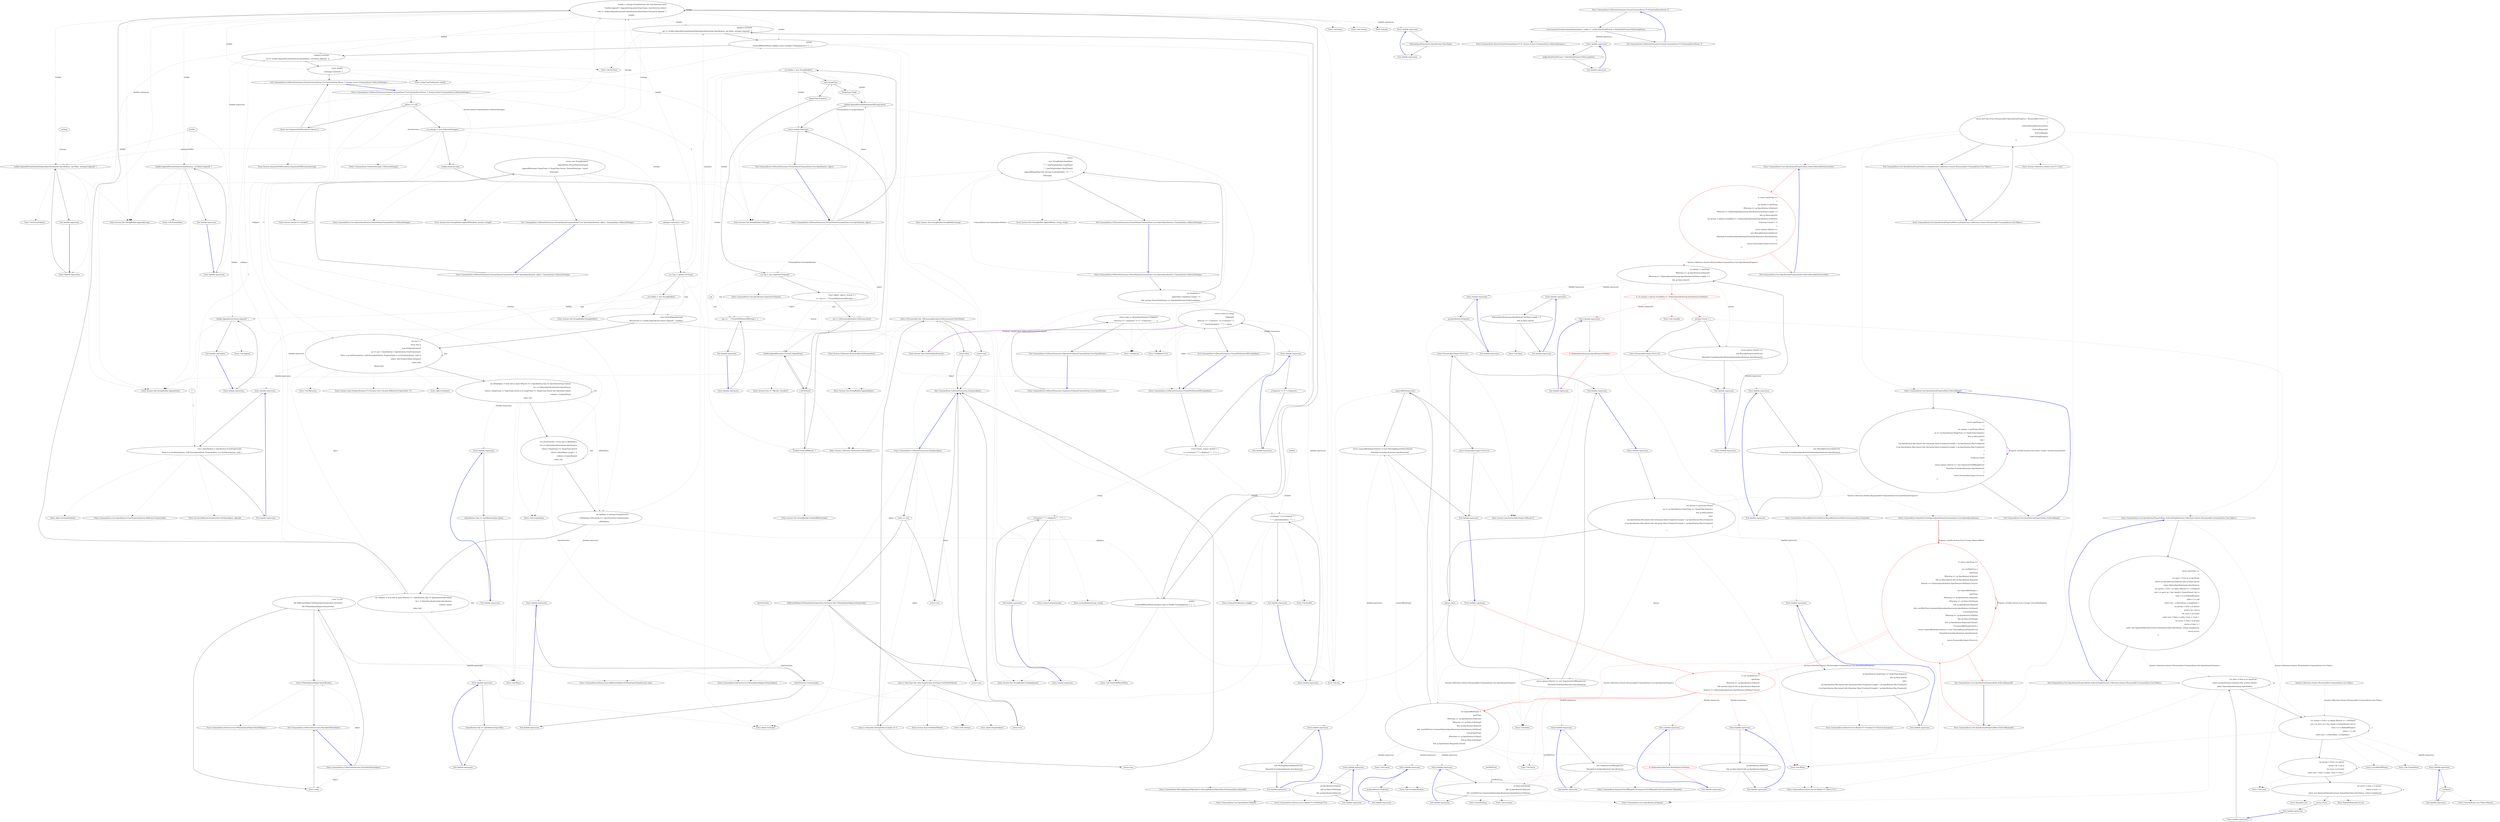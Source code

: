 digraph  {
n160 [label=builder, span=""];
n161 [label=T, span=""];
n162 [label=shortSwitches, span=""];
n163 [label=settings, span=""];
n164 [label=sep, span=""];
n165 [label=doubQt, span=""];
n0 [cluster="CommandLine.UnParserExtensions.FormatCommandLine<T>(CommandLine.Parser, T)", label="Entry CommandLine.UnParserExtensions.FormatCommandLine<T>(CommandLine.Parser, T)", span="57-57"];
n1 [cluster="CommandLine.UnParserExtensions.FormatCommandLine<T>(CommandLine.Parser, T)", label="return parser.FormatCommandLine(options, config => config.NameStyleFormat = NameStyleFormat.PreferLongName);", span="59-59"];
n2 [cluster="CommandLine.UnParserExtensions.FormatCommandLine<T>(CommandLine.Parser, T)", label="Exit CommandLine.UnParserExtensions.FormatCommandLine<T>(CommandLine.Parser, T)", span="57-57"];
n3 [cluster="CommandLine.Parser.FormatCommandLine<T>(T, System.Action<CommandLine.UnParserSettings>)", label="Entry CommandLine.Parser.FormatCommandLine<T>(T, System.Action<CommandLine.UnParserSettings>)", span="71-71"];
n4 [cluster="lambda expression", label="Entry lambda expression", span="59-59"];
n5 [cluster="lambda expression", label="config.NameStyleFormat = NameStyleFormat.PreferLongName", span="59-59"];
n6 [cluster="lambda expression", label="Exit lambda expression", span="59-59"];
n7 [cluster="CommandLine.UnParserExtensions.FormatCommandLine<T>(CommandLine.Parser, T, System.Action<CommandLine.UnParserSettings>)", label="Entry CommandLine.UnParserExtensions.FormatCommandLine<T>(CommandLine.Parser, T, System.Action<CommandLine.UnParserSettings>)", span="71-71"];
n8 [cluster="CommandLine.UnParserExtensions.FormatCommandLine<T>(CommandLine.Parser, T, System.Action<CommandLine.UnParserSettings>)", label="options == null", span="73-73"];
n11 [cluster="CommandLine.UnParserExtensions.FormatCommandLine<T>(CommandLine.Parser, T, System.Action<CommandLine.UnParserSettings>)", label="configuration(settings)", span="76-76"];
n13 [cluster="CommandLine.UnParserExtensions.FormatCommandLine<T>(CommandLine.Parser, T, System.Action<CommandLine.UnParserSettings>)", label="var type = options.GetType()", span="79-79"];
n16 [cluster="CommandLine.UnParserExtensions.FormatCommandLine<T>(CommandLine.Parser, T, System.Action<CommandLine.UnParserSettings>)", label="var specs =\r\n                (from info in\r\n                    type.GetSpecifications(\r\n                        pi => new { Specification = Specification.FromProperty(pi),\r\n                            Value = pi.GetValue(options, null).NormalizeValue(), PropertyValue = pi.GetValue(options, null) })\r\n                where !info.PropertyValue.IsEmpty()\r\n                select info)\r\n                    .Memorize()", span="85-92"];
n56 [cluster="lambda expression", label="new { Specification = Specification.FromProperty(pi),\r\n                            Value = pi.GetValue(options, null).NormalizeValue(), PropertyValue = pi.GetValue(options, null) }", span="88-89"];
n9 [cluster="CommandLine.UnParserExtensions.FormatCommandLine<T>(CommandLine.Parser, T, System.Action<CommandLine.UnParserSettings>)", label="throw new ArgumentNullException(''options'');", span="73-73"];
n10 [cluster="CommandLine.UnParserExtensions.FormatCommandLine<T>(CommandLine.Parser, T, System.Action<CommandLine.UnParserSettings>)", label="var settings = new UnParserSettings()", span="75-75"];
n29 [cluster="CommandLine.UnParserSettings.UnParserSettings()", label="Entry CommandLine.UnParserSettings.UnParserSettings()", span="18-18"];
n12 [cluster="CommandLine.UnParserExtensions.FormatCommandLine<T>(CommandLine.Parser, T, System.Action<CommandLine.UnParserSettings>)", label="settings.Consumed = true", span="77-77"];
n19 [cluster="CommandLine.UnParserExtensions.FormatCommandLine<T>(CommandLine.Parser, T, System.Action<CommandLine.UnParserSettings>)", label="var optSpecs = settings.GroupSwitches\r\n                ? allOptSpecs.Where(info => !shortSwitches.Contains(info))\r\n                : allOptSpecs", span="107-109"];
n21 [cluster="CommandLine.UnParserExtensions.FormatCommandLine<T>(CommandLine.Parser, T, System.Action<CommandLine.UnParserSettings>)", label="builder = settings.GroupSwitches && shortSwitches.Any()\r\n                ? builder.Append('-').Append(string.Join(string.Empty, shortSwitches.Select(\r\n                    info => ((OptionSpecification)info.Specification).ShortName).ToArray())).Append(' ')\r\n                : builder", span="116-119"];
n23 [cluster="CommandLine.UnParserExtensions.FormatCommandLine<T>(CommandLine.Parser, T, System.Action<CommandLine.UnParserSettings>)", label="optSpecs.ForEach(\r\n                opt => builder.Append(FormatOption((OptionSpecification)opt.Specification, opt.Value, settings)).Append(' '))", span="122-123"];
n75 [cluster="lambda expression", label="builder.Append(FormatOption((OptionSpecification)opt.Specification, opt.Value, settings)).Append(' ')", span="123-123"];
n30 [cluster="System.Action<T>.Invoke(T)", label="Entry System.Action<T>.Invoke(T)", span="0-0"];
n14 [cluster="CommandLine.UnParserExtensions.FormatCommandLine<T>(CommandLine.Parser, T, System.Action<CommandLine.UnParserSettings>)", label="var builder = new StringBuilder()", span="80-80"];
n31 [cluster="object.GetType()", label="Entry object.GetType()", span="0-0"];
n15 [cluster="CommandLine.UnParserExtensions.FormatCommandLine<T>(CommandLine.Parser, T, System.Action<CommandLine.UnParserSettings>)", label="type.GetVerbSpecification()\r\n                .Return(verb => builder.Append(verb.Name).Append(' '), builder)", span="82-83"];
n32 [cluster="System.Text.StringBuilder.StringBuilder()", label="Entry System.Text.StringBuilder.StringBuilder()", span="0-0"];
n52 [cluster="lambda expression", label="builder.Append(verb.Name).Append(' ')", span="83-83"];
n33 [cluster="System.Type.GetVerbSpecification()", label="Entry System.Type.GetVerbSpecification()", span="27-27"];
n34 [cluster="Unk.Return", label="Entry Unk.Return", span=""];
n51 [cluster="lambda expression", label="Entry lambda expression", span="83-83"];
n17 [cluster="CommandLine.UnParserExtensions.FormatCommandLine<T>(CommandLine.Parser, T, System.Action<CommandLine.UnParserSettings>)", label="var allOptSpecs = from info in specs.Where(i => i.Specification.Tag == SpecificationType.Option)\r\n                let o = (OptionSpecification)info.Specification\r\n                where o.TargetType != TargetType.Switch || (o.TargetType == TargetType.Switch && ((bool)info.Value))\r\n                orderby o.UniqueName()\r\n                select info", span="94-98"];
n35 [cluster="System.Type.GetSpecifications<T>(System.Func<System.Reflection.PropertyInfo, T>)", label="Entry System.Type.GetSpecifications<T>(System.Func<System.Reflection.PropertyInfo, T>)", span="16-16"];
n36 [cluster="object.IsEmpty()", label="Entry object.IsEmpty()", span="203-203"];
n37 [cluster="Unk.Memorize", label="Entry Unk.Memorize", span=""];
n55 [cluster="lambda expression", label="Entry lambda expression", span="88-89"];
n20 [cluster="CommandLine.UnParserExtensions.FormatCommandLine<T>(CommandLine.Parser, T, System.Action<CommandLine.UnParserSettings>)", label="var valSpecs = from info in specs.Where(i => i.Specification.Tag == SpecificationType.Value)\r\n                let v = (ValueSpecification)info.Specification\r\n                orderby v.Index\r\n                select info", span="111-114"];
n18 [cluster="CommandLine.UnParserExtensions.FormatCommandLine<T>(CommandLine.Parser, T, System.Action<CommandLine.UnParserSettings>)", label="var shortSwitches = from info in allOptSpecs\r\n                let o = (OptionSpecification)info.Specification\r\n                where o.TargetType == TargetType.Switch\r\n                where o.ShortName.Length > 0\r\n                orderby o.UniqueName()\r\n                select info", span="100-105"];
n38 [cluster="Unk.Where", label="Entry Unk.Where", span=""];
n39 [cluster="Unk.UniqueName", label="Entry Unk.UniqueName", span=""];
n61 [cluster="lambda expression", label="Entry lambda expression", span="94-94"];
n65 [cluster="lambda expression", label="!shortSwitches.Contains(info)", span="108-108"];
n64 [cluster="lambda expression", label="Entry lambda expression", span="108-108"];
n22 [cluster="CommandLine.UnParserExtensions.FormatCommandLine<T>(CommandLine.Parser, T, System.Action<CommandLine.UnParserSettings>)", label="builder\r\n                .TrimEndIfMatchWhen(!optSpecs.Any() || builder.TrailingSpaces() > 1, ' ')", span="120-121"];
n68 [cluster="lambda expression", label="Entry lambda expression", span="111-111"];
n24 [cluster="CommandLine.UnParserExtensions.FormatCommandLine<T>(CommandLine.Parser, T, System.Action<CommandLine.UnParserSettings>)", label="builder\r\n                .TrimEndIfMatchWhen(!valSpecs.Any() || builder.TrailingSpaces() > 1, ' ')", span="124-125"];
n25 [cluster="CommandLine.UnParserExtensions.FormatCommandLine<T>(CommandLine.Parser, T, System.Action<CommandLine.UnParserSettings>)", label="valSpecs.ForEach(\r\n                val => builder.Append(FormatValue(val.Specification, val.Value)).Append(' '))", span="126-127"];
n40 [cluster="Unk.Any", label="Entry Unk.Any", span=""];
n41 [cluster="System.Text.StringBuilder.Append(char)", label="Entry System.Text.StringBuilder.Append(char)", span="0-0"];
n42 [cluster="Unk.Select", label="Entry Unk.Select", span=""];
n43 [cluster="Unk.ToArray", label="Entry Unk.ToArray", span=""];
n44 [cluster="Unk.Join", label="Entry Unk.Join", span=""];
n45 [cluster="System.Text.StringBuilder.Append(string)", label="Entry System.Text.StringBuilder.Append(string)", span="0-0"];
n71 [cluster="lambda expression", label="Entry lambda expression", span="118-118"];
n79 [cluster="lambda expression", label="builder.Append(FormatValue(val.Specification, val.Value)).Append(' ')", span="127-127"];
n26 [cluster="CommandLine.UnParserExtensions.FormatCommandLine<T>(CommandLine.Parser, T, System.Action<CommandLine.UnParserSettings>)", label="return builder\r\n                .ToString().TrimEnd(' ');", span="129-130"];
n46 [cluster="System.Text.StringBuilder.TrailingSpaces()", label="Entry System.Text.StringBuilder.TrailingSpaces()", span="101-101"];
n47 [cluster="Unk.TrimEndIfMatchWhen", label="Entry Unk.TrimEndIfMatchWhen", span=""];
n48 [cluster="Unk.ForEach", label="Entry Unk.ForEach", span=""];
n74 [cluster="lambda expression", label="Entry lambda expression", span="123-123"];
n78 [cluster="lambda expression", label="Entry lambda expression", span="127-127"];
n27 [cluster="CommandLine.UnParserExtensions.FormatCommandLine<T>(CommandLine.Parser, T, System.Action<CommandLine.UnParserSettings>)", label="Exit CommandLine.UnParserExtensions.FormatCommandLine<T>(CommandLine.Parser, T, System.Action<CommandLine.UnParserSettings>)", span="71-71"];
n28 [cluster="System.ArgumentNullException.ArgumentNullException(string)", label="Entry System.ArgumentNullException.ArgumentNullException(string)", span="0-0"];
n49 [cluster="System.Text.StringBuilder.ToString()", label="Entry System.Text.StringBuilder.ToString()", span="0-0"];
n50 [cluster="string.TrimEnd(params char[])", label="Entry string.TrimEnd(params char[])", span="0-0"];
n53 [cluster="lambda expression", label="Exit lambda expression", span="83-83"];
n54 [cluster="Unk.Append", label="Entry Unk.Append", span=""];
n57 [cluster="lambda expression", label="Exit lambda expression", span="88-89"];
n58 [cluster="CommandLine.Core.Specification.FromProperty(System.Reflection.PropertyInfo)", label="Entry CommandLine.Core.Specification.FromProperty(System.Reflection.PropertyInfo)", span="105-105"];
n59 [cluster="System.Reflection.PropertyInfo.GetValue(object, object[])", label="Entry System.Reflection.PropertyInfo.GetValue(object, object[])", span="0-0"];
n60 [cluster="object.NormalizeValue()", label="Entry object.NormalizeValue()", span="192-192"];
n62 [cluster="lambda expression", label="i.Specification.Tag == SpecificationType.Option", span="94-94"];
n63 [cluster="lambda expression", label="Exit lambda expression", span="94-94"];
n66 [cluster="lambda expression", label="Exit lambda expression", span="108-108"];
n67 [cluster="Unk.Contains", label="Entry Unk.Contains", span=""];
n69 [cluster="lambda expression", label="i.Specification.Tag == SpecificationType.Value", span="111-111"];
n70 [cluster="lambda expression", label="Exit lambda expression", span="111-111"];
n72 [cluster="lambda expression", label="((OptionSpecification)info.Specification).ShortName", span="118-118"];
n73 [cluster="lambda expression", label="Exit lambda expression", span="118-118"];
n76 [cluster="lambda expression", label="Exit lambda expression", span="123-123"];
n77 [cluster="Unk.FormatOption", label="Entry Unk.FormatOption", span=""];
n80 [cluster="lambda expression", label="Exit lambda expression", span="127-127"];
n81 [cluster="Unk.FormatValue", label="Entry Unk.FormatValue", span=""];
n82 [cluster="CommandLine.UnParserExtensions.FormatValue(CommandLine.Core.Specification, object)", label="Entry CommandLine.UnParserExtensions.FormatValue(CommandLine.Core.Specification, object)", span="133-133"];
n83 [cluster="CommandLine.UnParserExtensions.FormatValue(CommandLine.Core.Specification, object)", label="var builder = new StringBuilder()", span="135-135"];
n84 [cluster="CommandLine.UnParserExtensions.FormatValue(CommandLine.Core.Specification, object)", label="spec.TargetType", span="136-136"];
n86 [cluster="CommandLine.UnParserExtensions.FormatValue(CommandLine.Core.Specification, object)", label="builder.Append(FormatWithQuotesIfString(value))", span="139-139"];
n88 [cluster="CommandLine.UnParserExtensions.FormatValue(CommandLine.Core.Specification, object)", label="var sep = spec.SeperatorOrSpace()", span="142-142"];
n90 [cluster="CommandLine.UnParserExtensions.FormatValue(CommandLine.Core.Specification, object)", label="var e = ((IEnumerable)value).GetEnumerator()", span="145-145"];
n92 [cluster="CommandLine.UnParserExtensions.FormatValue(CommandLine.Core.Specification, object)", label="builder.Append(format(e.Current)).Append(sep)", span="147-147"];
n93 [cluster="CommandLine.UnParserExtensions.FormatValue(CommandLine.Core.Specification, object)", label="builder.TrimEndIfMatch(' ')", span="148-148"];
n94 [cluster="CommandLine.UnParserExtensions.FormatValue(CommandLine.Core.Specification, object)", label="return builder.ToString();", span="151-151"];
n85 [cluster="CommandLine.UnParserExtensions.FormatValue(CommandLine.Core.Specification, object)", label="TargetType.Scalar", span="138-138"];
n87 [cluster="CommandLine.UnParserExtensions.FormatValue(CommandLine.Core.Specification, object)", label="TargetType.Sequence", span="141-141"];
n89 [cluster="CommandLine.UnParserExtensions.FormatValue(CommandLine.Core.Specification, object)", label="Func<object, object> format = v\r\n                        => sep == ' ' ? FormatWithQuotesIfString(v) : v", span="143-144"];
n98 [cluster="CommandLine.Core.Specification.SeperatorOrSpace()", label="Entry CommandLine.Core.Specification.SeperatorOrSpace()", span="165-165"];
n104 [cluster="lambda expression", label="sep == ' ' ? FormatWithQuotesIfString(v) : v", span="144-144"];
n91 [cluster="CommandLine.UnParserExtensions.FormatValue(CommandLine.Core.Specification, object)", label="e.MoveNext()", span="146-146"];
n99 [cluster="System.Collections.IEnumerable.GetEnumerator()", label="Entry System.Collections.IEnumerable.GetEnumerator()", span="0-0"];
n100 [cluster="System.Collections.IEnumerator.MoveNext()", label="Entry System.Collections.IEnumerator.MoveNext()", span="0-0"];
n101 [cluster="System.Func<T, TResult>.Invoke(T)", label="Entry System.Func<T, TResult>.Invoke(T)", span="0-0"];
n97 [cluster="System.Text.StringBuilder.Append(object)", label="Entry System.Text.StringBuilder.Append(object)", span="0-0"];
n102 [cluster="System.Text.StringBuilder.TrimEndIfMatch(char)", label="Entry System.Text.StringBuilder.TrimEndIfMatch(char)", span="85-85"];
n96 [cluster="CommandLine.UnParserExtensions.FormatWithQuotesIfString(object)", label="Entry CommandLine.UnParserExtensions.FormatWithQuotesIfString(object)", span="154-154"];
n95 [cluster="CommandLine.UnParserExtensions.FormatValue(CommandLine.Core.Specification, object)", label="Exit CommandLine.UnParserExtensions.FormatValue(CommandLine.Core.Specification, object)", span="133-133"];
n103 [cluster="lambda expression", label="Entry lambda expression", span="143-144"];
n105 [cluster="lambda expression", label="Exit lambda expression", span="143-144"];
n106 [cluster="CommandLine.UnParserExtensions.FormatWithQuotesIfString(object)", label="Func<string, string> doubQt = v\r\n                => v.Contains(''\'''') ? v.Replace(''\'''', ''\\\'''') : v", span="156-157"];
n107 [cluster="CommandLine.UnParserExtensions.FormatWithQuotesIfString(object)", label="return (value as string)\r\n                .ToMaybe()\r\n                .Return(v => v.Contains(' ') || v.Contains(''\'''')\r\n                    ? ''\''''.JoinTo(doubQt(v), ''\'''') : v, value);", span="159-162"];
n111 [cluster="lambda expression", label="v.Contains(''\'''') ? v.Replace(''\'''', ''\\\'''') : v", span="157-157"];
n116 [cluster="lambda expression", label="v.Contains(' ') || v.Contains(''\'''')\r\n                    ? ''\''''.JoinTo(doubQt(v), ''\'''') : v", span="161-162"];
n108 [cluster="CommandLine.UnParserExtensions.FormatWithQuotesIfString(object)", label="Exit CommandLine.UnParserExtensions.FormatWithQuotesIfString(object)", span="154-154"];
n109 [cluster="T.ToMaybe<T>()", label="Entry T.ToMaybe<T>()", span="249-249"];
n115 [cluster="lambda expression", label="Entry lambda expression", span="161-162"];
n110 [cluster="lambda expression", label="Entry lambda expression", span="156-157"];
n112 [cluster="lambda expression", label="Exit lambda expression", span="156-157"];
n113 [cluster="string.Contains(string)", label="Entry string.Contains(string)", span="0-0"];
n114 [cluster="string.Replace(string, string)", label="Entry string.Replace(string, string)", span="0-0"];
n117 [cluster="lambda expression", label="Exit lambda expression", span="161-162"];
n118 [cluster="Unk.doubQt", label="Entry Unk.doubQt", span=""];
n119 [cluster="string.JoinTo(params string[])", label="Entry string.JoinTo(params string[])", span="45-45"];
n120 [cluster="CommandLine.UnParserExtensions.SeperatorOrSpace(CommandLine.Core.Specification)", label="Entry CommandLine.UnParserExtensions.SeperatorOrSpace(CommandLine.Core.Specification)", span="165-165"];
n121 [cluster="CommandLine.UnParserExtensions.SeperatorOrSpace(CommandLine.Core.Specification)", label="return (spec as OptionSpecification).ToMaybe()\r\n                .Return(o => o.Separator != '\0' ? o.Separator : ' ', ' ');", span="167-168"];
n122 [cluster="CommandLine.UnParserExtensions.SeperatorOrSpace(CommandLine.Core.Specification)", label="Exit CommandLine.UnParserExtensions.SeperatorOrSpace(CommandLine.Core.Specification)", span="165-165"];
n123 [cluster="lambda expression", label="Entry lambda expression", span="168-168"];
n124 [cluster="lambda expression", label="o.Separator != '\0' ? o.Separator : ' '", span="168-168"];
n125 [cluster="lambda expression", label="Exit lambda expression", span="168-168"];
n126 [cluster="CommandLine.UnParserExtensions.FormatOption(CommandLine.Core.OptionSpecification, object, CommandLine.UnParserSettings)", label="Entry CommandLine.UnParserExtensions.FormatOption(CommandLine.Core.OptionSpecification, object, CommandLine.UnParserSettings)", span="171-171"];
n127 [cluster="CommandLine.UnParserExtensions.FormatOption(CommandLine.Core.OptionSpecification, object, CommandLine.UnParserSettings)", label="return new StringBuilder()\r\n                    .Append(spec.FormatName(settings))\r\n                    .AppendWhen(spec.TargetType != TargetType.Switch, FormatValue(spec, value))\r\n                .ToString();", span="173-176"];
n128 [cluster="CommandLine.UnParserExtensions.FormatOption(CommandLine.Core.OptionSpecification, object, CommandLine.UnParserSettings)", label="Exit CommandLine.UnParserExtensions.FormatOption(CommandLine.Core.OptionSpecification, object, CommandLine.UnParserSettings)", span="171-171"];
n129 [cluster="CommandLine.Core.OptionSpecification.FormatName(CommandLine.UnParserSettings)", label="Entry CommandLine.Core.OptionSpecification.FormatName(CommandLine.UnParserSettings)", span="179-179"];
n130 [cluster="System.Text.StringBuilder.AppendWhen(bool, params string[])", label="Entry System.Text.StringBuilder.AppendWhen(bool, params string[])", span="9-9"];
n131 [cluster="CommandLine.UnParserExtensions.FormatName(CommandLine.Core.OptionSpecification, CommandLine.UnParserSettings)", label="Entry CommandLine.UnParserExtensions.FormatName(CommandLine.Core.OptionSpecification, CommandLine.UnParserSettings)", span="179-179"];
n132 [cluster="CommandLine.UnParserExtensions.FormatName(CommandLine.Core.OptionSpecification, CommandLine.UnParserSettings)", label="var longName =\r\n                optionSpec.LongName.Length > 0\r\n                && settings.NameStyleFormat == NameStyleFormat.PreferLongName", span="181-183"];
n133 [cluster="CommandLine.UnParserExtensions.FormatName(CommandLine.Core.OptionSpecification, CommandLine.UnParserSettings)", label="return\r\n                new StringBuilder(longName\r\n                    ? ''--''.JoinTo(optionSpec.LongName)\r\n                    : ''-''.JoinTo(optionSpec.ShortName))\r\n                        .AppendIf(longName && settings.UseEqualToken, ''='', '' '')\r\n                    .ToString();", span="184-189"];
n134 [cluster="CommandLine.UnParserExtensions.FormatName(CommandLine.Core.OptionSpecification, CommandLine.UnParserSettings)", label="Exit CommandLine.UnParserExtensions.FormatName(CommandLine.Core.OptionSpecification, CommandLine.UnParserSettings)", span="179-179"];
n135 [cluster="System.Text.StringBuilder.StringBuilder(string)", label="Entry System.Text.StringBuilder.StringBuilder(string)", span="0-0"];
n136 [cluster="System.Text.StringBuilder.AppendIf(bool, string, string)", label="Entry System.Text.StringBuilder.AppendIf(bool, string, string)", span="34-34"];
n137 [cluster="CommandLine.UnParserExtensions.NormalizeValue(object)", label="Entry CommandLine.UnParserExtensions.NormalizeValue(object)", span="192-192"];
n138 [cluster="CommandLine.UnParserExtensions.NormalizeValue(object)", label="value != null\r\n                && ReflectionHelper.IsFSharpOptionType(value.GetType())\r\n                && FSharpOptionHelper.IsSome(value)", span="194-196"];
n139 [cluster="CommandLine.UnParserExtensions.NormalizeValue(object)", label="return FSharpOptionHelper.ValueOf(value);", span="198-198"];
n140 [cluster="CommandLine.UnParserExtensions.NormalizeValue(object)", label="return value;", span="200-200"];
n142 [cluster="CommandLine.Infrastructure.ReflectionHelper.IsFSharpOptionType(System.Type)", label="Entry CommandLine.Infrastructure.ReflectionHelper.IsFSharpOptionType(System.Type)", span="35-35"];
n143 [cluster="CommandLine.Infrastructure.FSharpOptionHelper.IsSome(object)", label="Entry CommandLine.Infrastructure.FSharpOptionHelper.IsSome(object)", span="38-38"];
n141 [cluster="CommandLine.UnParserExtensions.NormalizeValue(object)", label="Exit CommandLine.UnParserExtensions.NormalizeValue(object)", span="192-192"];
n144 [cluster="CommandLine.Infrastructure.FSharpOptionHelper.ValueOf(object)", label="Entry CommandLine.Infrastructure.FSharpOptionHelper.ValueOf(object)", span="30-30"];
n145 [cluster="CommandLine.UnParserExtensions.IsEmpty(object)", label="Entry CommandLine.UnParserExtensions.IsEmpty(object)", span="203-203"];
n146 [cluster="CommandLine.UnParserExtensions.IsEmpty(object)", label="value == null", span="205-205"];
n148 [cluster="CommandLine.UnParserExtensions.IsEmpty(object)", label="ReflectionHelper.IsFSharpOptionType(value.GetType()) && !FSharpOptionHelper.IsSome(value)", span="206-206"];
n150 [cluster="CommandLine.UnParserExtensions.IsEmpty(object)", label="value is ValueType && value.Equals(value.GetType().GetDefaultValue())", span="207-207"];
n152 [cluster="CommandLine.UnParserExtensions.IsEmpty(object)", label="value is string && ((string)value).Length == 0", span="208-208"];
n154 [cluster="CommandLine.UnParserExtensions.IsEmpty(object)", label="value is IEnumerable && !((IEnumerable)value).GetEnumerator().MoveNext()", span="209-209"];
n147 [cluster="CommandLine.UnParserExtensions.IsEmpty(object)", label="return true;", span="205-205"];
n149 [cluster="CommandLine.UnParserExtensions.IsEmpty(object)", label="return true;", span="206-206"];
n151 [cluster="CommandLine.UnParserExtensions.IsEmpty(object)", label="return true;", span="207-207"];
n158 [cluster="System.Type.GetDefaultValue()", label="Entry System.Type.GetDefaultValue()", span="119-119"];
n159 [cluster="object.Equals(object)", label="Entry object.Equals(object)", span="0-0"];
n153 [cluster="CommandLine.UnParserExtensions.IsEmpty(object)", label="return true;", span="208-208"];
n155 [cluster="CommandLine.UnParserExtensions.IsEmpty(object)", label="return true;", span="209-209"];
n156 [cluster="CommandLine.UnParserExtensions.IsEmpty(object)", label="return false;", span="210-210"];
n157 [cluster="CommandLine.UnParserExtensions.IsEmpty(object)", label="Exit CommandLine.UnParserExtensions.IsEmpty(object)", span="203-203"];
m0_103 [cluster="NameInfo.cstr", file="SentenceBuilder.cs", label="Entry NameInfo.cstr", span=""];
m0_4 [cluster="CommandLine.Core.SpecificationPropertyRules.EnforceMutuallyExclusiveSet()", file="SentenceBuilder.cs", label="Entry CommandLine.Core.SpecificationPropertyRules.EnforceMutuallyExclusiveSet()", span="24-24"];
m0_8 [cluster="CommandLine.Core.SpecificationPropertyRules.EnforceMutuallyExclusiveSet()", color=red, community=0, file="SentenceBuilder.cs", label="0: return specProps =>\r\n                {\r\n                    var options = specProps\r\n                            .Where(sp => sp.Specification.IsOption())\r\n                            .Where(sp => ((OptionSpecification)sp.Specification).SetName.Length > 0\r\n                                   && sp.Value.IsJust());\r\n                    var groups = options.GroupBy(g => ((OptionSpecification)g.Specification).SetName);\r\n                    if (groups.Count() > 1)\r\n                    {\r\n                        return options.Select(s =>\r\n                            new MutuallyExclusiveSetError(\r\n                                NameInfo.FromOptionSpecification((OptionSpecification)s.Specification)));\r\n                    }\r\n                    return Enumerable.Empty<Error>();\r\n                };", span="26-40"];
m0_9 [cluster="CommandLine.Core.SpecificationPropertyRules.EnforceMutuallyExclusiveSet()", file="SentenceBuilder.cs", label="Exit CommandLine.Core.SpecificationPropertyRules.EnforceMutuallyExclusiveSet()", span="24-24"];
m0_53 [cluster="CommandLine.Infrastructure.Maybe<T>.IsJust<T>()", file="SentenceBuilder.cs", label="Entry CommandLine.Infrastructure.Maybe<T>.IsJust<T>()", span="149-149"];
m0_6 [cluster="CommandLine.Core.SpecificationPropertyRules.EnforceRange()", file="SentenceBuilder.cs", label="Entry CommandLine.Core.SpecificationPropertyRules.EnforceRange()", span="71-71"];
m0_75 [cluster="CommandLine.Core.SpecificationPropertyRules.EnforceRange()", file="SentenceBuilder.cs", label="return specProps =>\r\n                {\r\n                    var options = specProps.Where(\r\n                        sp => sp.Specification.TargetType == TargetType.Sequence\r\n                        && sp.Value.IsJust()\r\n                        && (\r\n                            (sp.Specification.Min.IsJust() && ((Array)sp.Value.FromJust()).Length < sp.Specification.Min.FromJust())\r\n                            || (sp.Specification.Max.IsJust() && ((Array)sp.Value.FromJust()).Length > sp.Specification.Max.FromJust())\r\n                        )\r\n                    );\r\n                    if (options.Any())\r\n                    {\r\n                        return options.Select(s => new SequenceOutOfRangeError(\r\n                            NameInfo.FromSpecification(s.Specification)));\r\n                    }\r\n                    return Enumerable.Empty<Error>();\r\n                };", span="73-89"];
m0_76 [cluster="CommandLine.Core.SpecificationPropertyRules.EnforceRange()", file="SentenceBuilder.cs", label="Exit CommandLine.Core.SpecificationPropertyRules.EnforceRange()", span="71-71"];
m0_73 [cluster="CommandLine.MissingRequiredOptionError.MissingRequiredOptionError(CommandLine.NameInfo)", file="SentenceBuilder.cs", label="Entry CommandLine.MissingRequiredOptionError.MissingRequiredOptionError(CommandLine.NameInfo)", span="283-283"];
m0_107 [cluster="CommandLine.Core.Token.IsName()", file="SentenceBuilder.cs", label="Entry CommandLine.Core.Token.IsName()", span="68-68"];
m0_68 [cluster="CommandLine.Core.Specification.IsValue()", file="SentenceBuilder.cs", label="Entry CommandLine.Core.Specification.IsValue()", span="15-15"];
m0_17 [cluster="Unk.Where", file="SentenceBuilder.cs", label="Entry Unk.Where", span=""];
m0_21 [cluster="System.Linq.Enumerable.Empty<TResult>()", file="SentenceBuilder.cs", label="Entry System.Linq.Enumerable.Empty<TResult>()", span="0-0"];
m0_63 [cluster="Unk.IsNothing", file="SentenceBuilder.cs", label="Entry Unk.IsNothing", span=""];
m0_74 [cluster="Unk.FromSpecification", file="SentenceBuilder.cs", label="Entry Unk.FromSpecification", span=""];
m0_86 [cluster="CommandLine.Infrastructure.Maybe<T>.FromJust<T>(System.Exception)", file="SentenceBuilder.cs", label="Entry CommandLine.Infrastructure.Maybe<T>.FromJust<T>(System.Exception)", span="134-134"];
m0_102 [cluster="RepeatedOptionError.cstr", file="SentenceBuilder.cs", label="Entry RepeatedOptionError.cstr", span=""];
m0_7 [cluster="CommandLine.Core.SpecificationPropertyRules.EnforceSingle(System.Collections.Generic.IEnumerable<CommandLine.Core.Token>)", file="SentenceBuilder.cs", label="Entry CommandLine.Core.SpecificationPropertyRules.EnforceSingle(System.Collections.Generic.IEnumerable<CommandLine.Core.Token>)", span="92-92"];
m0_91 [cluster="CommandLine.Core.SpecificationPropertyRules.EnforceSingle(System.Collections.Generic.IEnumerable<CommandLine.Core.Token>)", file="SentenceBuilder.cs", label="return specProps =>\r\n                {\r\n                    var specs = from sp in specProps\r\n                                where sp.Specification.IsOption() && sp.Value.IsJust()\r\n                                select (OptionSpecification)sp.Specification;\r\n                    var options = from t in tokens.Where(t => t.IsName())\r\n                                  join o in specs on t.Text equals o.UniqueName() into to\r\n                                  from o in to.DefaultIfEmpty()\r\n                                  where o != null\r\n                                  select new { o.ShortName, o.LongName };\r\n                    var groups = from x in options\r\n                                 group x by x into g\r\n                                 let count = g.Count()\r\n                                 select new { Value = g.Key, Count = count };\r\n                    var errors = from y in groups\r\n                                 where y.Count > 1\r\n                                 select new RepeatedOptionError(new NameInfo(y.Value.ShortName, y.Value.LongName));\r\n                    return errors;\r\n                };", span="94-112"];
m0_92 [cluster="CommandLine.Core.SpecificationPropertyRules.EnforceSingle(System.Collections.Generic.IEnumerable<CommandLine.Core.Token>)", file="SentenceBuilder.cs", label="Exit CommandLine.Core.SpecificationPropertyRules.EnforceSingle(System.Collections.Generic.IEnumerable<CommandLine.Core.Token>)", span="92-92"];
m0_69 [cluster="CommandLine.Infrastructure.Maybe<T>.IsNothing<T>()", file="SentenceBuilder.cs", label="Entry CommandLine.Infrastructure.Maybe<T>.IsNothing<T>()", span="144-144"];
m0_64 [cluster="Unk.Contains", file="SentenceBuilder.cs", label="Entry Unk.Contains", span=""];
m0_90 [cluster="CommandLine.SequenceOutOfRangeError.SequenceOutOfRangeError(CommandLine.NameInfo)", file="SentenceBuilder.cs", label="Entry CommandLine.SequenceOutOfRangeError.SequenceOutOfRangeError(CommandLine.NameInfo)", span="316-316"];
m0_0 [cluster="CommandLine.Core.SpecificationPropertyRules.Lookup(System.Collections.Generic.IEnumerable<CommandLine.Core.Token>)", file="SentenceBuilder.cs", label="Entry CommandLine.Core.SpecificationPropertyRules.Lookup(System.Collections.Generic.IEnumerable<CommandLine.Core.Token>)", span="12-12"];
m0_1 [cluster="CommandLine.Core.SpecificationPropertyRules.Lookup(System.Collections.Generic.IEnumerable<CommandLine.Core.Token>)", file="SentenceBuilder.cs", label="return new List<Func<IEnumerable<SpecificationProperty>, IEnumerable<Error>>>\r\n                {\r\n                    EnforceMutuallyExclusiveSet(),\r\n                    EnforceRequired(),\r\n                    EnforceRange(),\r\n                    EnforceSingle(tokens)\r\n                };", span="15-21"];
m0_2 [cluster="CommandLine.Core.SpecificationPropertyRules.Lookup(System.Collections.Generic.IEnumerable<CommandLine.Core.Token>)", file="SentenceBuilder.cs", label="Exit CommandLine.Core.SpecificationPropertyRules.Lookup(System.Collections.Generic.IEnumerable<CommandLine.Core.Token>)", span="12-12"];
m0_104 [cluster="lambda expression", file="SentenceBuilder.cs", label="Entry lambda expression", span="99-99"];
m0_11 [cluster="lambda expression", file="SentenceBuilder.cs", label="var options = specProps\r\n                            .Where(sp => sp.Specification.IsOption())\r\n                            .Where(sp => ((OptionSpecification)sp.Specification).SetName.Length > 0\r\n                                   && sp.Value.IsJust())", span="28-31"];
m0_10 [cluster="lambda expression", file="SentenceBuilder.cs", label="Entry lambda expression", span="26-40"];
m0_12 [cluster="lambda expression", color=red, community=0, file="SentenceBuilder.cs", label="0: var groups = options.GroupBy(g => ((OptionSpecification)g.Specification).SetName)", span="32-32"];
m0_22 [cluster="lambda expression", file="SentenceBuilder.cs", label="Entry lambda expression", span="29-29"];
m0_26 [cluster="lambda expression", file="SentenceBuilder.cs", label="Entry lambda expression", span="30-31"];
m0_14 [cluster="lambda expression", file="SentenceBuilder.cs", label="return options.Select(s =>\r\n                            new MutuallyExclusiveSetError(\r\n                                NameInfo.FromOptionSpecification((OptionSpecification)s.Specification)));", span="35-37"];
m0_13 [cluster="lambda expression", file="SentenceBuilder.cs", label="groups.Count() > 1", span="33-33"];
m0_30 [cluster="lambda expression", file="SentenceBuilder.cs", label="Entry lambda expression", span="32-32"];
m0_15 [cluster="lambda expression", file="SentenceBuilder.cs", label="return Enumerable.Empty<Error>();", span="39-39"];
m0_16 [cluster="lambda expression", file="SentenceBuilder.cs", label="Exit lambda expression", span="26-40"];
m0_33 [cluster="lambda expression", file="SentenceBuilder.cs", label="Entry lambda expression", span="35-37"];
m0_23 [cluster="lambda expression", file="SentenceBuilder.cs", label="sp.Specification.IsOption()", span="29-29"];
m0_24 [cluster="lambda expression", file="SentenceBuilder.cs", label="Exit lambda expression", span="29-29"];
m0_27 [cluster="lambda expression", file="SentenceBuilder.cs", label="((OptionSpecification)sp.Specification).SetName.Length > 0\r\n                                   && sp.Value.IsJust()", span="30-31"];
m0_28 [cluster="lambda expression", file="SentenceBuilder.cs", label="Exit lambda expression", span="30-31"];
m0_31 [cluster="lambda expression", color=red, community=0, file="SentenceBuilder.cs", label="0: ((OptionSpecification)g.Specification).SetName", span="32-32"];
m0_32 [cluster="lambda expression", file="SentenceBuilder.cs", label="Exit lambda expression", span="32-32"];
m0_34 [cluster="lambda expression", file="SentenceBuilder.cs", label="new MutuallyExclusiveSetError(\r\n                                NameInfo.FromOptionSpecification((OptionSpecification)s.Specification))", span="36-37"];
m0_35 [cluster="lambda expression", file="SentenceBuilder.cs", label="Exit lambda expression", span="35-37"];
m0_41 [cluster="lambda expression", color=red, community=0, file="SentenceBuilder.cs", label="0: var setsWithTrue =\r\n                    specProps\r\n                        .Where(sp => sp.Specification.IsOption()\r\n                            && sp.Value.IsJust() && sp.Specification.Required)\r\n                        .Select(s => ((OptionSpecification)s.Specification).SetName).ToList()", span="47-51"];
m0_42 [cluster="lambda expression", file="SentenceBuilder.cs", label="var requiredButEmpty =\r\n                    specProps\r\n                        .Where(sp => sp.Specification.IsOption())\r\n                        .Where(sp => sp.Value.IsNothing()\r\n                            && sp.Specification.Required\r\n                            && !setsWithTrue.Contains(((OptionSpecification)sp.Specification).SetName))\r\n                    .Concat(specProps\r\n                        .Where(sp => sp.Specification.IsValue()\r\n                            && sp.Value.IsNothing()\r\n                            && sp.Specification.Required)).ToList()", span="53-62"];
m0_40 [cluster="lambda expression", file="SentenceBuilder.cs", label="Entry lambda expression", span="45-68"];
m0_50 [cluster="lambda expression", file="SentenceBuilder.cs", label="Entry lambda expression", span="49-50"];
m0_54 [cluster="lambda expression", file="SentenceBuilder.cs", label="Entry lambda expression", span="51-51"];
m0_61 [cluster="lambda expression", file="SentenceBuilder.cs", label="sp.Value.IsNothing()\r\n                            && sp.Specification.Required\r\n                            && !setsWithTrue.Contains(((OptionSpecification)sp.Specification).SetName)", span="56-58"];
m0_43 [cluster="lambda expression", file="SentenceBuilder.cs", label="requiredButEmpty.Any()", span="63-63"];
m0_57 [cluster="lambda expression", file="SentenceBuilder.cs", label="Entry lambda expression", span="55-55"];
m0_60 [cluster="lambda expression", file="SentenceBuilder.cs", label="Entry lambda expression", span="56-58"];
m0_65 [cluster="lambda expression", file="SentenceBuilder.cs", label="Entry lambda expression", span="60-62"];
m0_44 [cluster="lambda expression", file="SentenceBuilder.cs", label="return requiredButEmpty.Select(s =>new MissingRequiredOptionError(\r\n                            NameInfo.FromSpecification(s.Specification)));", span="64-65"];
m0_45 [cluster="lambda expression", file="SentenceBuilder.cs", label="return Enumerable.Empty<Error>();", span="67-67"];
m0_46 [cluster="lambda expression", file="SentenceBuilder.cs", label="Exit lambda expression", span="45-68"];
m0_70 [cluster="lambda expression", file="SentenceBuilder.cs", label="Entry lambda expression", span="64-65"];
m0_51 [cluster="lambda expression", file="SentenceBuilder.cs", label="sp.Specification.IsOption()\r\n                            && sp.Value.IsJust() && sp.Specification.Required", span="49-50"];
m0_52 [cluster="lambda expression", file="SentenceBuilder.cs", label="Exit lambda expression", span="49-50"];
m0_55 [cluster="lambda expression", color=red, community=0, file="SentenceBuilder.cs", label="0: ((OptionSpecification)s.Specification).SetName", span="51-51"];
m0_56 [cluster="lambda expression", file="SentenceBuilder.cs", label="Exit lambda expression", span="51-51"];
m0_58 [cluster="lambda expression", file="SentenceBuilder.cs", label="sp.Specification.IsOption()", span="55-55"];
m0_59 [cluster="lambda expression", file="SentenceBuilder.cs", label="Exit lambda expression", span="55-55"];
m0_62 [cluster="lambda expression", file="SentenceBuilder.cs", label="Exit lambda expression", span="56-58"];
m0_66 [cluster="lambda expression", file="SentenceBuilder.cs", label="sp.Specification.IsValue()\r\n                            && sp.Value.IsNothing()\r\n                            && sp.Specification.Required", span="60-62"];
m0_67 [cluster="lambda expression", file="SentenceBuilder.cs", label="Exit lambda expression", span="60-62"];
m0_71 [cluster="lambda expression", file="SentenceBuilder.cs", label="new MissingRequiredOptionError(\r\n                            NameInfo.FromSpecification(s.Specification))", span="64-65"];
m0_72 [cluster="lambda expression", file="SentenceBuilder.cs", label="Exit lambda expression", span="64-65"];
m0_78 [cluster="lambda expression", file="SentenceBuilder.cs", label="var options = specProps.Where(\r\n                        sp => sp.Specification.TargetType == TargetType.Sequence\r\n                        && sp.Value.IsJust()\r\n                        && (\r\n                            (sp.Specification.Min.IsJust() && ((Array)sp.Value.FromJust()).Length < sp.Specification.Min.FromJust())\r\n                            || (sp.Specification.Max.IsJust() && ((Array)sp.Value.FromJust()).Length > sp.Specification.Max.FromJust())\r\n                        )\r\n                    )", span="75-82"];
m0_77 [cluster="lambda expression", file="SentenceBuilder.cs", label="Entry lambda expression", span="73-89"];
m0_79 [cluster="lambda expression", file="SentenceBuilder.cs", label="options.Any()", span="83-83"];
m0_83 [cluster="lambda expression", file="SentenceBuilder.cs", label="Entry lambda expression", span="76-81"];
m0_80 [cluster="lambda expression", file="SentenceBuilder.cs", label="return options.Select(s => new SequenceOutOfRangeError(\r\n                            NameInfo.FromSpecification(s.Specification)));", span="85-86"];
m0_81 [cluster="lambda expression", file="SentenceBuilder.cs", label="return Enumerable.Empty<Error>();", span="88-88"];
m0_82 [cluster="lambda expression", file="SentenceBuilder.cs", label="Exit lambda expression", span="73-89"];
m0_87 [cluster="lambda expression", file="SentenceBuilder.cs", label="Entry lambda expression", span="85-86"];
m0_84 [cluster="lambda expression", file="SentenceBuilder.cs", label="sp.Specification.TargetType == TargetType.Sequence\r\n                        && sp.Value.IsJust()\r\n                        && (\r\n                            (sp.Specification.Min.IsJust() && ((Array)sp.Value.FromJust()).Length < sp.Specification.Min.FromJust())\r\n                            || (sp.Specification.Max.IsJust() && ((Array)sp.Value.FromJust()).Length > sp.Specification.Max.FromJust())\r\n                        )", span="76-81"];
m0_85 [cluster="lambda expression", file="SentenceBuilder.cs", label="Exit lambda expression", span="76-81"];
m0_88 [cluster="lambda expression", file="SentenceBuilder.cs", label="new SequenceOutOfRangeError(\r\n                            NameInfo.FromSpecification(s.Specification))", span="85-86"];
m0_89 [cluster="lambda expression", file="SentenceBuilder.cs", label="Exit lambda expression", span="85-86"];
m0_95 [cluster="lambda expression", file="SentenceBuilder.cs", label="var options = from t in tokens.Where(t => t.IsName())\r\n                                  join o in specs on t.Text equals o.UniqueName() into to\r\n                                  from o in to.DefaultIfEmpty()\r\n                                  where o != null\r\n                                  select new { o.ShortName, o.LongName }", span="99-103"];
m0_94 [cluster="lambda expression", file="SentenceBuilder.cs", label="var specs = from sp in specProps\r\n                                where sp.Specification.IsOption() && sp.Value.IsJust()\r\n                                select (OptionSpecification)sp.Specification", span="96-98"];
m0_93 [cluster="lambda expression", file="SentenceBuilder.cs", label="Entry lambda expression", span="94-112"];
m0_96 [cluster="lambda expression", file="SentenceBuilder.cs", label="var groups = from x in options\r\n                                 group x by x into g\r\n                                 let count = g.Count()\r\n                                 select new { Value = g.Key, Count = count }", span="104-107"];
m0_97 [cluster="lambda expression", file="SentenceBuilder.cs", label="var errors = from y in groups\r\n                                 where y.Count > 1\r\n                                 select new RepeatedOptionError(new NameInfo(y.Value.ShortName, y.Value.LongName))", span="108-110"];
m0_98 [cluster="lambda expression", file="SentenceBuilder.cs", label="return errors;", span="111-111"];
m0_99 [cluster="lambda expression", file="SentenceBuilder.cs", label="Exit lambda expression", span="94-112"];
m0_105 [cluster="lambda expression", file="SentenceBuilder.cs", label="t.IsName()", span="99-99"];
m0_106 [cluster="lambda expression", file="SentenceBuilder.cs", label="Exit lambda expression", span="99-99"];
m0_48 [cluster="Unk.Concat", file="SentenceBuilder.cs", label="Entry Unk.Concat", span=""];
m0_5 [cluster="CommandLine.Core.SpecificationPropertyRules.EnforceRequired()", file="SentenceBuilder.cs", label="Entry CommandLine.Core.SpecificationPropertyRules.EnforceRequired()", span="43-43"];
m0_38 [cluster="CommandLine.Core.SpecificationPropertyRules.EnforceRequired()", color=red, community=0, file="SentenceBuilder.cs", label="0: return specProps =>\r\n            {\r\n                var setsWithTrue =\r\n                    specProps\r\n                        .Where(sp => sp.Specification.IsOption()\r\n                            && sp.Value.IsJust() && sp.Specification.Required)\r\n                        .Select(s => ((OptionSpecification)s.Specification).SetName).ToList();\r\n                \r\n                var requiredButEmpty =\r\n                    specProps\r\n                        .Where(sp => sp.Specification.IsOption())\r\n                        .Where(sp => sp.Value.IsNothing()\r\n                            && sp.Specification.Required\r\n                            && !setsWithTrue.Contains(((OptionSpecification)sp.Specification).SetName))\r\n                    .Concat(specProps\r\n                        .Where(sp => sp.Specification.IsValue()\r\n                            && sp.Value.IsNothing()\r\n                            && sp.Specification.Required)).ToList();\r\n                    if (requiredButEmpty.Any()) {\r\n                        return requiredButEmpty.Select(s =>new MissingRequiredOptionError(\r\n                            NameInfo.FromSpecification(s.Specification)));\r\n                    }\r\n                    return Enumerable.Empty<Error>();\r\n                };", span="45-68"];
m0_39 [cluster="CommandLine.Core.SpecificationPropertyRules.EnforceRequired()", file="SentenceBuilder.cs", label="Exit CommandLine.Core.SpecificationPropertyRules.EnforceRequired()", span="43-43"];
m0_20 [cluster="Unk.Select", file="SentenceBuilder.cs", label="Entry Unk.Select", span=""];
m0_29 [cluster="Unk.IsJust", file="SentenceBuilder.cs", label="Entry Unk.IsJust", span=""];
m0_100 [cluster="Unk.UniqueName", file="SentenceBuilder.cs", label="Entry Unk.UniqueName", span=""];
m0_47 [cluster="Unk.ToList", file="SentenceBuilder.cs", label="Entry Unk.ToList", span=""];
m0_36 [cluster="CommandLine.MutuallyExclusiveSetError.MutuallyExclusiveSetError(CommandLine.NameInfo)", file="SentenceBuilder.cs", label="Entry CommandLine.MutuallyExclusiveSetError.MutuallyExclusiveSetError(CommandLine.NameInfo)", span="294-294"];
m0_101 [cluster="Unk.DefaultIfEmpty", file="SentenceBuilder.cs", label="Entry Unk.DefaultIfEmpty", span=""];
m0_25 [cluster="CommandLine.Core.Specification.IsOption()", file="SentenceBuilder.cs", label="Entry CommandLine.Core.Specification.IsOption()", span="10-10"];
m0_3 [cluster="System.Collections.Generic.List<T>.List()", file="SentenceBuilder.cs", label="Entry System.Collections.Generic.List<T>.List()", span="0-0"];
m0_37 [cluster="CommandLine.NameInfo.FromOptionSpecification(CommandLine.Core.OptionSpecification)", file="SentenceBuilder.cs", label="Entry CommandLine.NameInfo.FromOptionSpecification(CommandLine.Core.OptionSpecification)", span="60-60"];
m0_18 [cluster="Unk.GroupBy", file="SentenceBuilder.cs", label="Entry Unk.GroupBy", span=""];
m0_19 [cluster="Unk.Count", file="SentenceBuilder.cs", label="Entry Unk.Count", span=""];
m0_108 [file="SentenceBuilder.cs", label=setsWithTrue, span=""];
m0_109 [file="SentenceBuilder.cs", label="System.Collections.Generic.IEnumerable<CommandLine.Core.Token>", span=""];
n160 -> n52  [color=darkseagreen4, key=1, label=builder, style=dashed];
n160 -> n75  [color=darkseagreen4, key=1, label=builder, style=dashed];
n160 -> n79  [color=darkseagreen4, key=1, label=builder, style=dashed];
n161 -> n56  [color=darkseagreen4, key=1, label=T, style=dashed];
n162 -> n65  [color=darkseagreen4, key=1, label=shortSwitches, style=dashed];
n163 -> n75  [color=darkseagreen4, key=1, label=settings, style=dashed];
n164 -> n104  [color=darkseagreen4, key=1, label=sep, style=dashed];
n165 -> n116  [color=darkseagreen4, key=1, label=doubQt, style=dashed];
n0 -> n1  [key=0, style=solid];
n1 -> n2  [key=0, style=solid];
n1 -> n3  [key=2, style=dotted];
n1 -> n4  [color=darkseagreen4, key=1, label="lambda expression", style=dashed];
n2 -> n0  [color=blue, key=0, style=bold];
n4 -> n5  [key=0, style=solid];
n5 -> n6  [key=0, style=solid];
n6 -> n4  [color=blue, key=0, style=bold];
n7 -> n8  [key=0, style=solid];
n7 -> n11  [color=darkseagreen4, key=1, label="System.Action<CommandLine.UnParserSettings>", style=dashed];
n7 -> n13  [color=darkseagreen4, key=1, label=T, style=dashed];
n7 -> n16  [color=darkseagreen4, key=1, label=T, style=dashed];
n7 -> n56  [color=darkseagreen4, key=1, label=T, style=dashed];
n8 -> n9  [key=0, style=solid];
n8 -> n10  [key=0, style=solid];
n11 -> n12  [key=0, style=solid];
n11 -> n30  [key=2, style=dotted];
n13 -> n14  [key=0, style=solid];
n13 -> n31  [key=2, style=dotted];
n13 -> n15  [color=darkseagreen4, key=1, label=type, style=dashed];
n13 -> n16  [color=darkseagreen4, key=1, label=type, style=dashed];
n16 -> n17  [key=0, style=solid];
n16 -> n35  [key=2, style=dotted];
n16 -> n36  [key=2, style=dotted];
n16 -> n37  [key=2, style=dotted];
n16 -> n55  [color=darkseagreen4, key=1, label="lambda expression", style=dashed];
n16 -> n16  [color=darkseagreen4, key=1, label=info, style=dashed];
n16 -> n20  [color=darkseagreen4, key=1, label=specs, style=dashed];
n56 -> n57  [key=0, style=solid];
n56 -> n58  [key=2, style=dotted];
n56 -> n59  [key=2, style=dotted];
n56 -> n60  [key=2, style=dotted];
n9 -> n27  [key=0, style=solid];
n9 -> n28  [key=2, style=dotted];
n10 -> n11  [key=0, style=solid];
n10 -> n29  [key=2, style=dotted];
n10 -> n12  [color=darkseagreen4, key=1, label=settings, style=dashed];
n10 -> n19  [color=darkseagreen4, key=1, label=settings, style=dashed];
n10 -> n21  [color=darkseagreen4, key=1, label=settings, style=dashed];
n10 -> n23  [color=darkseagreen4, key=1, label=settings, style=dashed];
n10 -> n75  [color=darkseagreen4, key=1, label=settings, style=dashed];
n12 -> n13  [key=0, style=solid];
n19 -> n20  [key=0, style=solid];
n19 -> n38  [key=2, style=dotted];
n19 -> n64  [color=darkseagreen4, key=1, label="lambda expression", style=dashed];
n19 -> n22  [color=darkseagreen4, key=1, label=optSpecs, style=dashed];
n19 -> n23  [color=darkseagreen4, key=1, label=optSpecs, style=dashed];
n21 -> n22  [key=0, style=solid];
n21 -> n40  [key=2, style=dotted];
n21 -> n41  [key=2, style=dotted];
n21 -> n42  [key=2, style=dotted];
n21 -> n43  [key=2, style=dotted];
n21 -> n44  [key=2, style=dotted];
n21 -> n45  [key=2, style=dotted];
n21 -> n21  [color=darkseagreen4, key=1, label=builder, style=dashed];
n21 -> n71  [color=darkseagreen4, key=1, label="lambda expression", style=dashed];
n21 -> n23  [color=darkseagreen4, key=1, label=builder, style=dashed];
n21 -> n75  [color=darkseagreen4, key=1, label=builder, style=dashed];
n21 -> n24  [color=darkseagreen4, key=1, label=builder, style=dashed];
n21 -> n25  [color=darkseagreen4, key=1, label=builder, style=dashed];
n21 -> n79  [color=darkseagreen4, key=1, label=builder, style=dashed];
n21 -> n26  [color=darkseagreen4, key=1, label=builder, style=dashed];
n23 -> n24  [key=0, style=solid];
n23 -> n48  [key=2, style=dotted];
n23 -> n74  [color=darkseagreen4, key=1, label="lambda expression", style=dashed];
n75 -> n76  [key=0, style=solid];
n75 -> n77  [key=2, style=dotted];
n75 -> n45  [key=2, style=dotted];
n75 -> n41  [key=2, style=dotted];
n14 -> n15  [key=0, style=solid];
n14 -> n32  [key=2, style=dotted];
n14 -> n52  [color=darkseagreen4, key=1, label=builder, style=dashed];
n14 -> n21  [color=darkseagreen4, key=1, label=builder, style=dashed];
n15 -> n16  [key=0, style=solid];
n15 -> n33  [key=2, style=dotted];
n15 -> n34  [key=2, style=dotted];
n15 -> n51  [color=darkseagreen4, key=1, label="lambda expression", style=dashed];
n52 -> n53  [key=0, style=solid];
n52 -> n54  [key=2, style=dotted];
n52 -> n41  [key=2, style=dotted];
n51 -> n52  [key=0, style=solid];
n17 -> n18  [key=0, style=solid];
n17 -> n38  [key=2, style=dotted];
n17 -> n39  [key=2, style=dotted];
n17 -> n61  [color=darkseagreen4, key=1, label="lambda expression", style=dashed];
n17 -> n17  [color=darkseagreen4, key=1, label=info, style=dashed];
n17 -> n19  [color=darkseagreen4, key=1, label=allOptSpecs, style=dashed];
n55 -> n56  [key=0, style=solid];
n20 -> n21  [key=0, style=solid];
n20 -> n38  [key=2, style=dotted];
n20 -> n68  [color=darkseagreen4, key=1, label="lambda expression", style=dashed];
n20 -> n20  [color=darkseagreen4, key=1, label=info, style=dashed];
n20 -> n24  [color=darkseagreen4, key=1, label=valSpecs, style=dashed];
n20 -> n25  [color=darkseagreen4, key=1, label=valSpecs, style=dashed];
n18 -> n19  [key=0, style=solid];
n18 -> n39  [key=2, style=dotted];
n18 -> n18  [color=darkseagreen4, key=1, label=info, style=dashed];
n18 -> n65  [color=darkseagreen4, key=1, label=shortSwitches, style=dashed];
n18 -> n21  [color=darkseagreen4, key=1, label=shortSwitches, style=dashed];
n61 -> n62  [key=0, style=solid];
n65 -> n66  [key=0, style=solid];
n65 -> n67  [key=2, style=dotted];
n64 -> n65  [key=0, style=solid];
n22 -> n23  [key=0, style=solid];
n22 -> n40  [key=2, style=dotted];
n22 -> n46  [key=2, style=dotted];
n22 -> n47  [key=2, style=dotted];
n68 -> n69  [key=0, style=solid];
n24 -> n25  [key=0, style=solid];
n24 -> n40  [key=2, style=dotted];
n24 -> n46  [key=2, style=dotted];
n24 -> n47  [key=2, style=dotted];
n25 -> n26  [key=0, style=solid];
n25 -> n48  [key=2, style=dotted];
n25 -> n78  [color=darkseagreen4, key=1, label="lambda expression", style=dashed];
n71 -> n72  [key=0, style=solid];
n79 -> n80  [key=0, style=solid];
n79 -> n81  [key=2, style=dotted];
n79 -> n45  [key=2, style=dotted];
n79 -> n41  [key=2, style=dotted];
n26 -> n27  [key=0, style=solid];
n26 -> n49  [key=2, style=dotted];
n26 -> n50  [key=2, style=dotted];
n74 -> n75  [key=0, style=solid];
n78 -> n79  [key=0, style=solid];
n27 -> n7  [color=blue, key=0, style=bold];
n53 -> n51  [color=blue, key=0, style=bold];
n57 -> n55  [color=blue, key=0, style=bold];
n62 -> n63  [key=0, style=solid];
n63 -> n61  [color=blue, key=0, style=bold];
n66 -> n64  [color=blue, key=0, style=bold];
n69 -> n70  [key=0, style=solid];
n70 -> n68  [color=blue, key=0, style=bold];
n72 -> n73  [key=0, style=solid];
n73 -> n71  [color=blue, key=0, style=bold];
n76 -> n74  [color=blue, key=0, style=bold];
n80 -> n78  [color=blue, key=0, style=bold];
n82 -> n83  [key=0, style=solid];
n82 -> n84  [color=darkseagreen4, key=1, label="CommandLine.Core.Specification", style=dashed];
n82 -> n86  [color=darkseagreen4, key=1, label=object, style=dashed];
n82 -> n88  [color=darkseagreen4, key=1, label="CommandLine.Core.Specification", style=dashed];
n82 -> n90  [color=darkseagreen4, key=1, label=object, style=dashed];
n83 -> n84  [key=0, style=solid];
n83 -> n32  [key=2, style=dotted];
n83 -> n86  [color=darkseagreen4, key=1, label=builder, style=dashed];
n83 -> n92  [color=darkseagreen4, key=1, label=builder, style=dashed];
n83 -> n93  [color=darkseagreen4, key=1, label=builder, style=dashed];
n83 -> n94  [color=darkseagreen4, key=1, label=builder, style=dashed];
n84 -> n85  [key=0, style=solid];
n84 -> n87  [key=0, style=solid];
n86 -> n94  [key=0, style=solid];
n86 -> n96  [key=2, style=dotted];
n86 -> n97  [key=2, style=dotted];
n88 -> n89  [key=0, style=solid];
n88 -> n98  [key=2, style=dotted];
n88 -> n104  [color=darkseagreen4, key=1, label=sep, style=dashed];
n88 -> n92  [color=darkseagreen4, key=1, label=sep, style=dashed];
n90 -> n91  [key=0, style=solid];
n90 -> n99  [key=2, style=dotted];
n90 -> n92  [color=darkseagreen4, key=1, label=e, style=dashed];
n92 -> n91  [key=0, style=solid];
n92 -> n101  [key=2, style=dotted];
n92 -> n97  [key=2, style=dotted];
n92 -> n41  [key=2, style=dotted];
n93 -> n94  [key=0, style=solid];
n93 -> n102  [key=2, style=dotted];
n94 -> n95  [key=0, style=solid];
n94 -> n49  [key=2, style=dotted];
n85 -> n86  [key=0, style=solid];
n87 -> n88  [key=0, style=solid];
n89 -> n90  [key=0, style=solid];
n89 -> n104  [color=darkseagreen4, key=1, label=object, style=dashed];
n89 -> n92  [color=darkseagreen4, key=1, label=format, style=dashed];
n104 -> n105  [key=0, style=solid];
n104 -> n96  [key=2, style=dotted];
n91 -> n92  [key=0, style=solid];
n91 -> n93  [key=0, style=solid];
n91 -> n100  [key=2, style=dotted];
n96 -> n106  [key=0, style=solid];
n96 -> n107  [color=darkseagreen4, key=1, label=object, style=dashed];
n95 -> n82  [color=blue, key=0, style=bold];
n103 -> n104  [key=0, style=solid];
n105 -> n103  [color=blue, key=0, style=bold];
n106 -> n107  [key=0, style=solid];
n106 -> n111  [color=darkseagreen4, key=1, label=string, style=dashed];
n106 -> n116  [color=darkseagreen4, key=1, label=doubQt, style=dashed];
n107 -> n108  [key=0, style=solid];
n107 -> n109  [key=2, style=dotted];
n107 -> n34  [key=2, style=dotted];
n107 -> n115  [color=darkseagreen4, key=1, label="lambda expression", style=dashed];
n107 -> n33  [color=darkorchid, key=3, label="Property variable bool AdditionalNewLineAfterOption", style=bold];
n111 -> n112  [key=0, style=solid];
n111 -> n113  [key=2, style=dotted];
n111 -> n114  [key=2, style=dotted];
n116 -> n117  [key=0, style=solid];
n116 -> n67  [key=2, style=dotted];
n116 -> n118  [key=2, style=dotted];
n116 -> n119  [key=2, style=dotted];
n108 -> n96  [color=blue, key=0, style=bold];
n115 -> n116  [key=0, style=solid];
n110 -> n111  [key=0, style=solid];
n112 -> n110  [color=blue, key=0, style=bold];
n117 -> n115  [color=blue, key=0, style=bold];
n120 -> n121  [key=0, style=solid];
n121 -> n122  [key=0, style=solid];
n121 -> n109  [key=2, style=dotted];
n121 -> n34  [key=2, style=dotted];
n121 -> n123  [color=darkseagreen4, key=1, label="lambda expression", style=dashed];
n122 -> n120  [color=blue, key=0, style=bold];
n123 -> n124  [key=0, style=solid];
n124 -> n125  [key=0, style=solid];
n125 -> n123  [color=blue, key=0, style=bold];
n126 -> n127  [key=0, style=solid];
n127 -> n128  [key=0, style=solid];
n127 -> n32  [key=2, style=dotted];
n127 -> n129  [key=2, style=dotted];
n127 -> n45  [key=2, style=dotted];
n127 -> n82  [key=2, style=dotted];
n127 -> n130  [key=2, style=dotted];
n127 -> n49  [key=2, style=dotted];
n128 -> n126  [color=blue, key=0, style=bold];
n131 -> n132  [key=0, style=solid];
n131 -> n133  [color=darkseagreen4, key=1, label="CommandLine.Core.OptionSpecification", style=dashed];
n132 -> n133  [key=0, style=solid];
n133 -> n134  [key=0, style=solid];
n133 -> n135  [key=2, style=dotted];
n133 -> n119  [key=2, style=dotted];
n133 -> n136  [key=2, style=dotted];
n133 -> n49  [key=2, style=dotted];
n134 -> n131  [color=blue, key=0, style=bold];
n137 -> n138  [key=0, style=solid];
n137 -> n139  [color=darkseagreen4, key=1, label=object, style=dashed];
n137 -> n140  [color=darkseagreen4, key=1, label=object, style=dashed];
n138 -> n139  [key=0, style=solid];
n138 -> n140  [key=0, style=solid];
n138 -> n31  [key=2, style=dotted];
n138 -> n142  [key=2, style=dotted];
n138 -> n143  [key=2, style=dotted];
n139 -> n141  [key=0, style=solid];
n139 -> n144  [key=2, style=dotted];
n140 -> n141  [key=0, style=solid];
n141 -> n137  [color=blue, key=0, style=bold];
n145 -> n146  [key=0, style=solid];
n145 -> n148  [color=darkseagreen4, key=1, label=object, style=dashed];
n145 -> n150  [color=darkseagreen4, key=1, label=object, style=dashed];
n145 -> n152  [color=darkseagreen4, key=1, label=object, style=dashed];
n145 -> n154  [color=darkseagreen4, key=1, label=object, style=dashed];
n146 -> n147  [key=0, style=solid];
n146 -> n148  [key=0, style=solid];
n148 -> n149  [key=0, style=solid];
n148 -> n150  [key=0, style=solid];
n148 -> n31  [key=2, style=dotted];
n148 -> n142  [key=2, style=dotted];
n148 -> n143  [key=2, style=dotted];
n150 -> n151  [key=0, style=solid];
n150 -> n152  [key=0, style=solid];
n150 -> n31  [key=2, style=dotted];
n150 -> n158  [key=2, style=dotted];
n150 -> n159  [key=2, style=dotted];
n152 -> n153  [key=0, style=solid];
n152 -> n154  [key=0, style=solid];
n154 -> n155  [key=0, style=solid];
n154 -> n156  [key=0, style=solid];
n154 -> n99  [key=2, style=dotted];
n154 -> n100  [key=2, style=dotted];
n147 -> n157  [key=0, style=solid];
n149 -> n157  [key=0, style=solid];
n151 -> n157  [key=0, style=solid];
n153 -> n157  [key=0, style=solid];
n155 -> n157  [key=0, style=solid];
n156 -> n157  [key=0, style=solid];
n157 -> n145  [color=blue, key=0, style=bold];
m0_4 -> m0_8  [color=red, key=0, style=solid];
m0_8 -> m0_9  [color=red, key=0, style=solid];
m0_8 -> m0_11  [color=red, key=1, label="System.Collections.Generic.IEnumerable<CommandLine.Core.SpecificationProperty>", style=dashed];
m0_9 -> m0_4  [color=blue, key=0, style=bold];
m0_6 -> m0_75  [key=0, style=solid];
m0_75 -> m0_76  [key=0, style=solid];
m0_75 -> m0_78  [color=darkseagreen4, key=1, label="System.Collections.Generic.IEnumerable<CommandLine.Core.SpecificationProperty>", style=dashed];
m0_75 -> m0_75  [color=darkorchid, key=3, label="Property variable System.Func<bool, string> VersionCommandText", style=bold];
m0_76 -> m0_6  [color=blue, key=0, style=bold];
m0_7 -> m0_91  [key=0, style=solid];
m0_7 -> m0_95  [color=darkseagreen4, key=1, label="System.Collections.Generic.IEnumerable<CommandLine.Core.Token>", style=dashed];
m0_91 -> m0_92  [key=0, style=solid];
m0_91 -> m0_94  [color=darkseagreen4, key=1, label="System.Collections.Generic.IEnumerable<CommandLine.Core.SpecificationProperty>", style=dashed];
m0_92 -> m0_7  [color=blue, key=0, style=bold];
m0_0 -> m0_1  [key=0, style=solid];
m0_1 -> m0_2  [key=0, style=solid];
m0_1 -> m0_3  [key=2, style=dotted];
m0_1 -> m0_4  [key=2, style=dotted];
m0_1 -> m0_5  [key=2, style=dotted];
m0_1 -> m0_6  [key=2, style=dotted];
m0_1 -> m0_7  [key=2, style=dotted];
m0_2 -> m0_0  [color=blue, key=0, style=bold];
m0_104 -> m0_105  [key=0, style=solid];
m0_11 -> m0_12  [color=red, key=0, style=solid];
m0_11 -> m0_17  [key=2, style=dotted];
m0_11 -> m0_22  [color=darkseagreen4, key=1, label="lambda expression", style=dashed];
m0_11 -> m0_26  [color=darkseagreen4, key=1, label="lambda expression", style=dashed];
m0_11 -> m0_14  [color=darkseagreen4, key=1, label=options, style=dashed];
m0_10 -> m0_11  [key=0, style=solid];
m0_12 -> m0_13  [color=red, key=0, style=solid];
m0_12 -> m0_18  [color=red, key=2, style=dotted];
m0_12 -> m0_30  [color=red, key=1, label="lambda expression", style=dashed];
m0_22 -> m0_23  [key=0, style=solid];
m0_26 -> m0_27  [key=0, style=solid];
m0_14 -> m0_16  [key=0, style=solid];
m0_14 -> m0_20  [key=2, style=dotted];
m0_14 -> m0_33  [color=darkseagreen4, key=1, label="lambda expression", style=dashed];
m0_13 -> m0_14  [key=0, style=solid];
m0_13 -> m0_15  [key=0, style=solid];
m0_13 -> m0_19  [key=2, style=dotted];
m0_30 -> m0_31  [color=red, key=0, style=solid];
m0_15 -> m0_16  [key=0, style=solid];
m0_15 -> m0_21  [key=2, style=dotted];
m0_16 -> m0_10  [color=blue, key=0, style=bold];
m0_33 -> m0_34  [key=0, style=solid];
m0_23 -> m0_24  [key=0, style=solid];
m0_23 -> m0_25  [key=2, style=dotted];
m0_24 -> m0_22  [color=blue, key=0, style=bold];
m0_27 -> m0_28  [key=0, style=solid];
m0_27 -> m0_29  [key=2, style=dotted];
m0_28 -> m0_26  [color=blue, key=0, style=bold];
m0_31 -> m0_32  [color=red, key=0, style=solid];
m0_32 -> m0_30  [color=blue, key=0, style=bold];
m0_34 -> m0_35  [key=0, style=solid];
m0_34 -> m0_36  [key=2, style=dotted];
m0_34 -> m0_37  [key=2, style=dotted];
m0_35 -> m0_33  [color=blue, key=0, style=bold];
m0_41 -> m0_42  [color=red, key=0, style=solid];
m0_41 -> m0_17  [color=red, key=2, style=dotted];
m0_41 -> m0_20  [color=red, key=2, style=dotted];
m0_41 -> m0_47  [color=red, key=2, style=dotted];
m0_41 -> m0_50  [color=red, key=1, label="lambda expression", style=dashed];
m0_41 -> m0_54  [color=red, key=1, label="lambda expression", style=dashed];
m0_41 -> m0_61  [color=red, key=1, label=setsWithTrue, style=dashed];
m0_42 -> m0_43  [key=0, style=solid];
m0_42 -> m0_17  [key=2, style=dotted];
m0_42 -> m0_48  [key=2, style=dotted];
m0_42 -> m0_47  [key=2, style=dotted];
m0_42 -> m0_57  [color=darkseagreen4, key=1, label="lambda expression", style=dashed];
m0_42 -> m0_60  [color=darkseagreen4, key=1, label="lambda expression", style=dashed];
m0_42 -> m0_65  [color=darkseagreen4, key=1, label="lambda expression", style=dashed];
m0_42 -> m0_44  [color=darkseagreen4, key=1, label=requiredButEmpty, style=dashed];
m0_40 -> m0_41  [color=red, key=0, style=solid];
m0_40 -> m0_42  [color=darkseagreen4, key=1, label="System.Collections.Generic.IEnumerable<CommandLine.Core.SpecificationProperty>", style=dashed];
m0_50 -> m0_51  [key=0, style=solid];
m0_54 -> m0_55  [color=red, key=0, style=solid];
m0_61 -> m0_62  [key=0, style=solid];
m0_61 -> m0_63  [key=2, style=dotted];
m0_61 -> m0_64  [key=2, style=dotted];
m0_43 -> m0_44  [key=0, style=solid];
m0_43 -> m0_45  [key=0, style=solid];
m0_43 -> n40  [key=2, style=dotted];
m0_57 -> m0_58  [key=0, style=solid];
m0_60 -> m0_61  [key=0, style=solid];
m0_65 -> m0_66  [key=0, style=solid];
m0_44 -> m0_46  [key=0, style=solid];
m0_44 -> m0_20  [key=2, style=dotted];
m0_44 -> m0_70  [color=darkseagreen4, key=1, label="lambda expression", style=dashed];
m0_45 -> m0_46  [key=0, style=solid];
m0_45 -> m0_21  [key=2, style=dotted];
m0_46 -> m0_40  [color=blue, key=0, style=bold];
m0_70 -> m0_71  [key=0, style=solid];
m0_51 -> m0_52  [key=0, style=solid];
m0_51 -> m0_25  [key=2, style=dotted];
m0_51 -> m0_53  [key=2, style=dotted];
m0_52 -> m0_50  [color=blue, key=0, style=bold];
m0_55 -> m0_56  [color=red, key=0, style=solid];
m0_56 -> m0_54  [color=blue, key=0, style=bold];
m0_58 -> m0_59  [key=0, style=solid];
m0_58 -> m0_25  [key=2, style=dotted];
m0_59 -> m0_57  [color=blue, key=0, style=bold];
m0_62 -> m0_60  [color=blue, key=0, style=bold];
m0_66 -> m0_67  [key=0, style=solid];
m0_66 -> m0_68  [key=2, style=dotted];
m0_66 -> m0_69  [key=2, style=dotted];
m0_67 -> m0_65  [color=blue, key=0, style=bold];
m0_71 -> m0_72  [key=0, style=solid];
m0_71 -> m0_73  [key=2, style=dotted];
m0_71 -> m0_74  [key=2, style=dotted];
m0_72 -> m0_70  [color=blue, key=0, style=bold];
m0_78 -> m0_79  [key=0, style=solid];
m0_78 -> m0_17  [key=2, style=dotted];
m0_78 -> m0_83  [color=darkseagreen4, key=1, label="lambda expression", style=dashed];
m0_78 -> m0_80  [color=darkseagreen4, key=1, label=options, style=dashed];
m0_77 -> m0_78  [key=0, style=solid];
m0_79 -> m0_80  [key=0, style=solid];
m0_79 -> m0_81  [key=0, style=solid];
m0_79 -> n40  [key=2, style=dotted];
m0_83 -> m0_84  [key=0, style=solid];
m0_80 -> m0_82  [key=0, style=solid];
m0_80 -> m0_20  [key=2, style=dotted];
m0_80 -> m0_87  [color=darkseagreen4, key=1, label="lambda expression", style=dashed];
m0_81 -> m0_82  [key=0, style=solid];
m0_81 -> m0_21  [key=2, style=dotted];
m0_82 -> m0_77  [color=blue, key=0, style=bold];
m0_87 -> m0_88  [key=0, style=solid];
m0_84 -> m0_85  [key=0, style=solid];
m0_84 -> m0_53  [key=2, style=dotted];
m0_84 -> m0_86  [key=2, style=dotted];
m0_85 -> m0_83  [color=blue, key=0, style=bold];
m0_88 -> m0_89  [key=0, style=solid];
m0_88 -> m0_90  [key=2, style=dotted];
m0_88 -> m0_74  [key=2, style=dotted];
m0_89 -> m0_87  [color=blue, key=0, style=bold];
m0_95 -> m0_96  [key=0, style=solid];
m0_95 -> m0_17  [key=2, style=dotted];
m0_95 -> m0_100  [key=2, style=dotted];
m0_95 -> m0_101  [key=2, style=dotted];
m0_95 -> m0_104  [color=darkseagreen4, key=1, label="lambda expression", style=dashed];
m0_95 -> m0_95  [color=darkseagreen4, key=1, label=t, style=dashed];
m0_94 -> m0_95  [key=0, style=solid];
m0_94 -> m0_25  [key=2, style=dotted];
m0_94 -> m0_53  [key=2, style=dotted];
m0_94 -> m0_94  [color=darkseagreen4, key=1, label=sp, style=dashed];
m0_93 -> m0_94  [key=0, style=solid];
m0_96 -> m0_97  [key=0, style=solid];
m0_96 -> m0_19  [key=2, style=dotted];
m0_96 -> m0_96  [color=darkseagreen4, key=1, label=x, style=dashed];
m0_97 -> m0_98  [key=0, style=solid];
m0_97 -> m0_102  [key=2, style=dotted];
m0_97 -> m0_103  [key=2, style=dotted];
m0_97 -> m0_97  [color=darkseagreen4, key=1, label=y, style=dashed];
m0_98 -> m0_99  [key=0, style=solid];
m0_99 -> m0_93  [color=blue, key=0, style=bold];
m0_105 -> m0_106  [key=0, style=solid];
m0_105 -> m0_107  [key=2, style=dotted];
m0_106 -> m0_104  [color=blue, key=0, style=bold];
m0_5 -> m0_38  [color=red, key=0, style=solid];
m0_38 -> m0_39  [color=red, key=0, style=solid];
m0_38 -> m0_41  [color=red, key=1, label="System.Collections.Generic.IEnumerable<CommandLine.Core.SpecificationProperty>", style=dashed];
m0_38 -> m0_42  [color=red, key=1, label="System.Collections.Generic.IEnumerable<CommandLine.Core.SpecificationProperty>", style=dashed];
m0_38 -> m0_38  [color=red, key=3, label="Property variable System.Func<string> ErrorsHeadingText", style=bold];
m0_39 -> m0_5  [color=blue, key=0, style=bold];
m0_37 -> m0_38  [color=red, key=3, label="Property variable System.Func<string> RequiredWord", style=bold];
m0_108 -> m0_61  [color=darkseagreen4, key=1, label=setsWithTrue, style=dashed];
m0_109 -> m0_95  [color=darkseagreen4, key=1, label="System.Collections.Generic.IEnumerable<CommandLine.Core.Token>", style=dashed];
}
